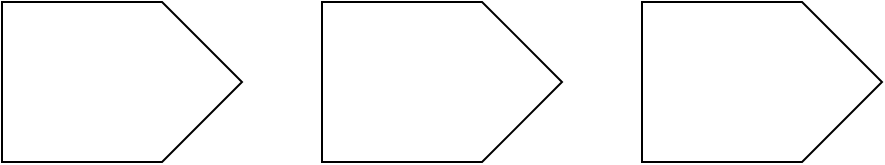 <mxfile>
    <diagram id="1JF4sLP3FVR09_2fZUF5" name="Page-1">
        <mxGraphModel dx="842" dy="422" grid="1" gridSize="10" guides="1" tooltips="1" connect="1" arrows="1" fold="1" page="1" pageScale="1" pageWidth="827" pageHeight="1169" math="0" shadow="0">
            <root>
                <mxCell id="0"/>
                <mxCell id="1" parent="0"/>
                <mxCell id="2" value="" style="shape=offPageConnector;whiteSpace=wrap;html=1;rotation=-90;size=0.333;" vertex="1" parent="1">
                    <mxGeometry x="100" y="20" width="80" height="120" as="geometry"/>
                </mxCell>
                <mxCell id="3" value="" style="shape=offPageConnector;whiteSpace=wrap;html=1;rotation=-90;size=0.333;" vertex="1" parent="1">
                    <mxGeometry x="260" y="20" width="80" height="120" as="geometry"/>
                </mxCell>
                <mxCell id="4" value="" style="shape=offPageConnector;whiteSpace=wrap;html=1;rotation=-90;size=0.333;" vertex="1" parent="1">
                    <mxGeometry x="420" y="20" width="80" height="120" as="geometry"/>
                </mxCell>
            </root>
        </mxGraphModel>
    </diagram>
</mxfile>